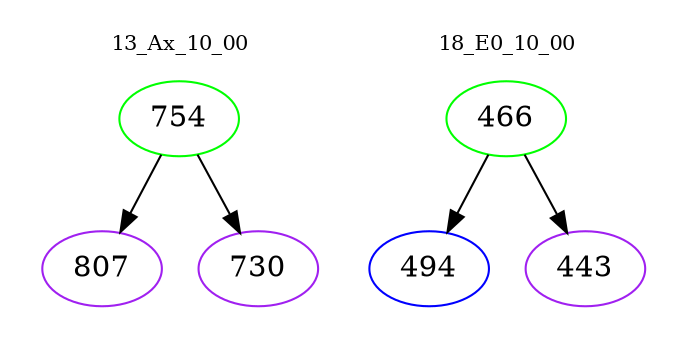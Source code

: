 digraph{
subgraph cluster_0 {
color = white
label = "13_Ax_10_00";
fontsize=10;
T0_754 [label="754", color="green"]
T0_754 -> T0_807 [color="black"]
T0_807 [label="807", color="purple"]
T0_754 -> T0_730 [color="black"]
T0_730 [label="730", color="purple"]
}
subgraph cluster_1 {
color = white
label = "18_E0_10_00";
fontsize=10;
T1_466 [label="466", color="green"]
T1_466 -> T1_494 [color="black"]
T1_494 [label="494", color="blue"]
T1_466 -> T1_443 [color="black"]
T1_443 [label="443", color="purple"]
}
}
